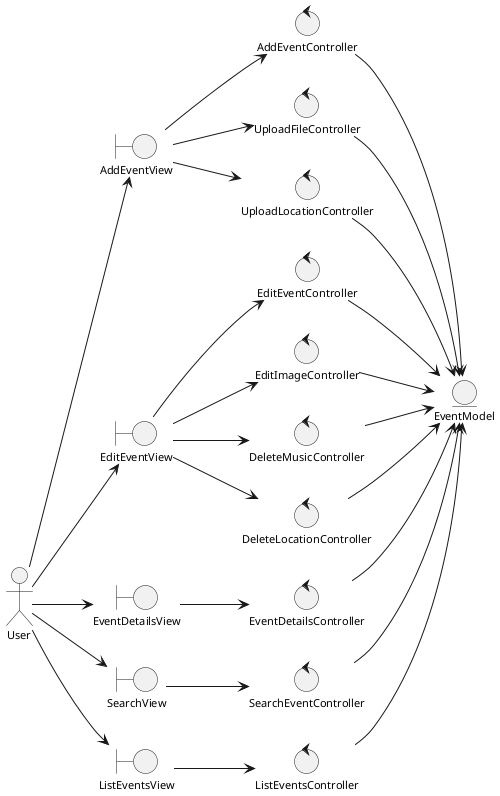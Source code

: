 @startuml analysisClassDiagramEventsManagements
skinparam style strictuml
left to right direction
skinparam defaultTextAlignment center
skinparam defaultFontSize 11

actor "User" as user

entity "EventModel" as eventModel

boundary "AddEventView" as addEventView
boundary "EditEventView" as editEventView
boundary "EventDetailsView" as eventDetailsView
boundary "SearchView" as searchView
boundary "ListEventsView" as listEventsView

control "AddEventController" as addEventController
control "UploadFileController" as uploadFileController
control "UploadLocationController" as uploadLocationController
control "EditEventController" as editEventController
control "EditImageController" as editImageController
control "DeleteMusicController" as deleteMusicController
control "DeleteLocationController" as deleteLocationController
control "EventDetailsController" as eventDetailsController
control "SearchEventController" as searchEventController
control "ListEventsController" as listEventsController

user --> addEventView
user --> editEventView
user --> eventDetailsView
user --> searchView
user --> listEventsView

addEventView --> addEventController
addEventView --> uploadFileController
addEventView --> uploadLocationController
editEventView --> editEventController
editEventView --> editImageController
editEventView --> deleteMusicController
editEventView --> deleteLocationController
eventDetailsView --> eventDetailsController
searchView --> searchEventController
listEventsView --> listEventsController

addEventController --> eventModel
uploadFileController --> eventModel
uploadLocationController --> eventModel
editImageController --> eventModel
deleteMusicController --> eventModel
deleteLocationController --> eventModel
editEventController --> eventModel
eventDetailsController --> eventModel
searchEventController --> eventModel
listEventsController --> eventModel

@enduml